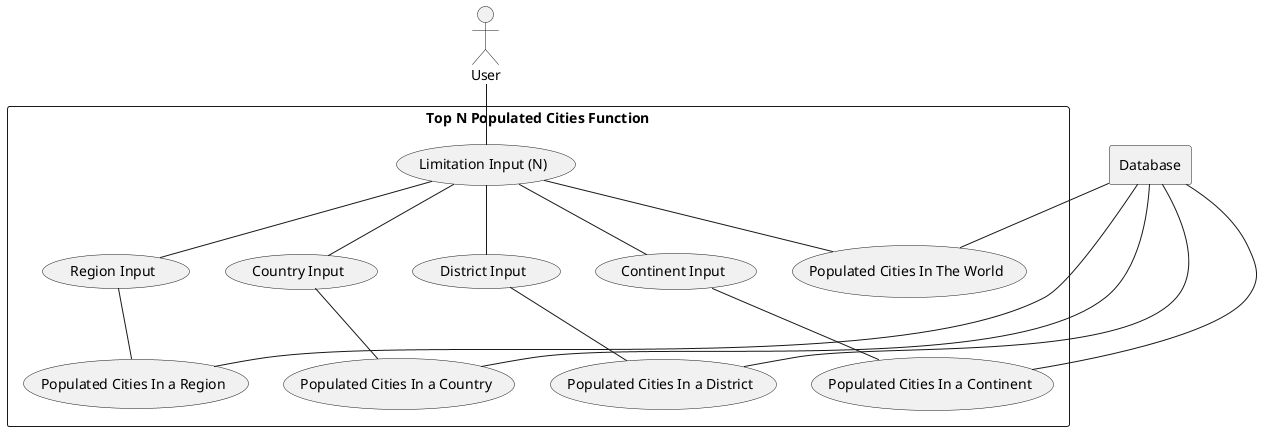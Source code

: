 @startuml
actor user as "User"
rectangle db as "Database"
rectangle "Top N Populated Cities Function"{
    usecase input as "Limitation Input (N)"
    usecase continent as "Continent Input"
    usecase region as "Region Input"
    usecase country as "Country Input"
    usecase district as "District Input"
    usecase PC1 as "Populated Cities In The World"
    usecase PC2 as "Populated Cities In a Continent"
    usecase PC3 as "Populated Cities In a Region"
    usecase PC4 as "Populated Cities In a Country"
    usecase PC5 as "Populated Cities In a District"
    db - PC1
    db -- PC2
    db --- PC3
    db -- PC4
    db - PC5
}
user -- input
input -- PC1
input -- continent
input -- region
input -- country
input -- district
continent -- PC2
region -- PC3
country -- PC4
district -- PC5

@enduml